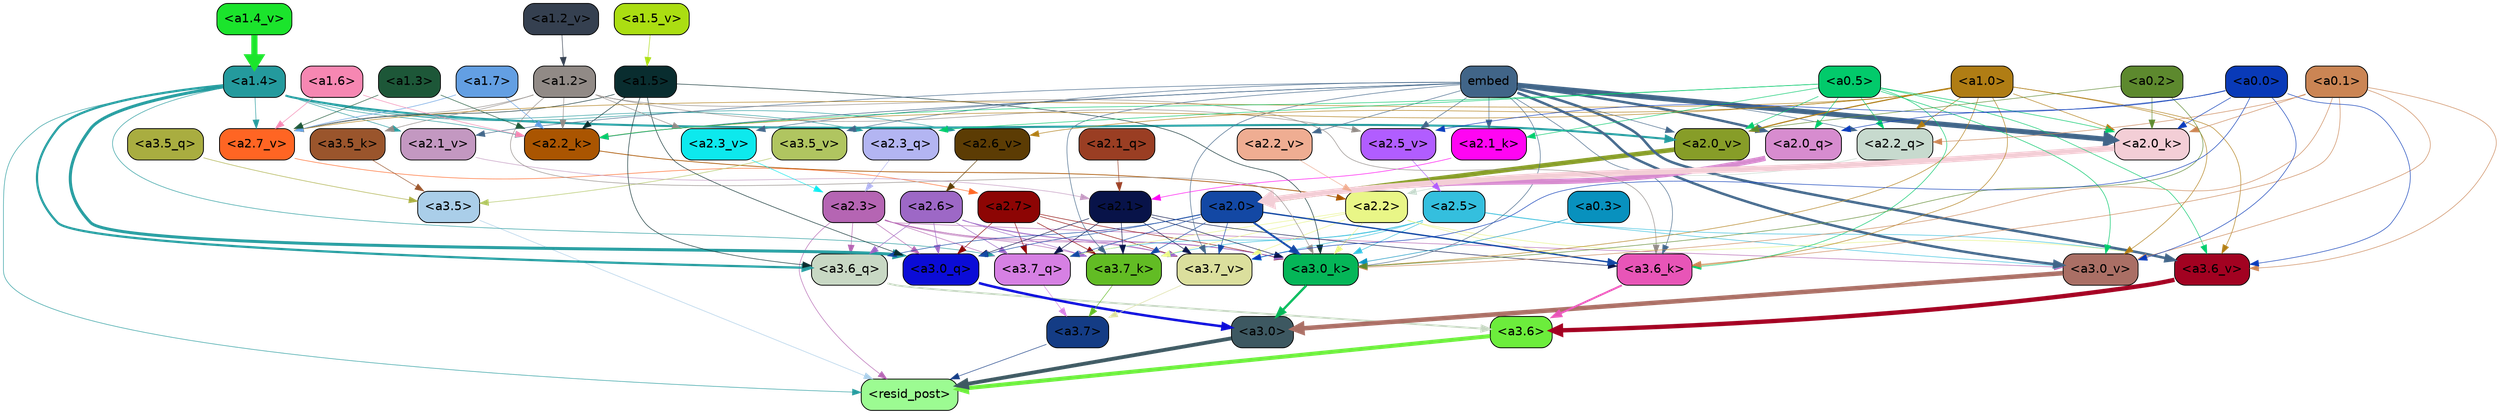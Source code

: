 strict digraph "" {
	graph [bgcolor=transparent,
		layout=dot,
		overlap=false,
		splines=true
	];
	"<a3.7>"	[color=black,
		fillcolor="#143c85",
		fontname=Helvetica,
		shape=box,
		style="filled, rounded"];
	"<resid_post>"	[color=black,
		fillcolor="#9cfb92",
		fontname=Helvetica,
		shape=box,
		style="filled, rounded"];
	"<a3.7>" -> "<resid_post>"	[color="#143c85",
		penwidth=0.6];
	"<a3.6>"	[color=black,
		fillcolor="#6ced3c",
		fontname=Helvetica,
		shape=box,
		style="filled, rounded"];
	"<a3.6>" -> "<resid_post>"	[color="#6ced3c",
		penwidth=4.648244500160217];
	"<a3.5>"	[color=black,
		fillcolor="#aacee9",
		fontname=Helvetica,
		shape=box,
		style="filled, rounded"];
	"<a3.5>" -> "<resid_post>"	[color="#aacee9",
		penwidth=0.6];
	"<a3.0>"	[color=black,
		fillcolor="#3d5861",
		fontname=Helvetica,
		shape=box,
		style="filled, rounded"];
	"<a3.0>" -> "<resid_post>"	[color="#3d5861",
		penwidth=4.3288813829422];
	"<a2.3>"	[color=black,
		fillcolor="#b565b3",
		fontname=Helvetica,
		shape=box,
		style="filled, rounded"];
	"<a2.3>" -> "<resid_post>"	[color="#b565b3",
		penwidth=0.6];
	"<a3.7_q>"	[color=black,
		fillcolor="#d680e3",
		fontname=Helvetica,
		shape=box,
		style="filled, rounded"];
	"<a2.3>" -> "<a3.7_q>"	[color="#b565b3",
		penwidth=0.6];
	"<a3.6_q>"	[color=black,
		fillcolor="#c8d8c4",
		fontname=Helvetica,
		shape=box,
		style="filled, rounded"];
	"<a2.3>" -> "<a3.6_q>"	[color="#b565b3",
		penwidth=0.6];
	"<a3.0_q>"	[color=black,
		fillcolor="#0b0cd7",
		fontname=Helvetica,
		shape=box,
		style="filled, rounded"];
	"<a2.3>" -> "<a3.0_q>"	[color="#b565b3",
		penwidth=0.6];
	"<a3.7_k>"	[color=black,
		fillcolor="#62bc24",
		fontname=Helvetica,
		shape=box,
		style="filled, rounded"];
	"<a2.3>" -> "<a3.7_k>"	[color="#b565b3",
		penwidth=0.6];
	"<a3.0_k>"	[color=black,
		fillcolor="#05b658",
		fontname=Helvetica,
		shape=box,
		style="filled, rounded"];
	"<a2.3>" -> "<a3.0_k>"	[color="#b565b3",
		penwidth=0.6];
	"<a3.7_v>"	[color=black,
		fillcolor="#dbdf9d",
		fontname=Helvetica,
		shape=box,
		style="filled, rounded"];
	"<a2.3>" -> "<a3.7_v>"	[color="#b565b3",
		penwidth=0.6];
	"<a3.0_v>"	[color=black,
		fillcolor="#aa6f65",
		fontname=Helvetica,
		shape=box,
		style="filled, rounded"];
	"<a2.3>" -> "<a3.0_v>"	[color="#b565b3",
		penwidth=0.6];
	"<a1.4>"	[color=black,
		fillcolor="#249a9d",
		fontname=Helvetica,
		shape=box,
		style="filled, rounded"];
	"<a1.4>" -> "<resid_post>"	[color="#249a9d",
		penwidth=0.6];
	"<a1.4>" -> "<a3.7_q>"	[color="#249a9d",
		penwidth=0.6];
	"<a1.4>" -> "<a3.6_q>"	[color="#249a9d",
		penwidth=2.5397292599081993];
	"<a1.4>" -> "<a3.0_q>"	[color="#249a9d",
		penwidth=3.3985572457313538];
	"<a2.3_q>"	[color=black,
		fillcolor="#b3b5f2",
		fontname=Helvetica,
		shape=box,
		style="filled, rounded"];
	"<a1.4>" -> "<a2.3_q>"	[color="#249a9d",
		penwidth=0.6];
	"<a2.2_k>"	[color=black,
		fillcolor="#aa5501",
		fontname=Helvetica,
		shape=box,
		style="filled, rounded"];
	"<a1.4>" -> "<a2.2_k>"	[color="#249a9d",
		penwidth=0.6];
	"<a2.7_v>"	[color=black,
		fillcolor="#ff6523",
		fontname=Helvetica,
		shape=box,
		style="filled, rounded"];
	"<a1.4>" -> "<a2.7_v>"	[color="#249a9d",
		penwidth=0.6];
	"<a2.6_v>"	[color=black,
		fillcolor="#5c3c04",
		fontname=Helvetica,
		shape=box,
		style="filled, rounded"];
	"<a1.4>" -> "<a2.6_v>"	[color="#249a9d",
		penwidth=0.6];
	"<a2.1_v>"	[color=black,
		fillcolor="#c398c1",
		fontname=Helvetica,
		shape=box,
		style="filled, rounded"];
	"<a1.4>" -> "<a2.1_v>"	[color="#249a9d",
		penwidth=0.6];
	"<a2.0_v>"	[color=black,
		fillcolor="#879d28",
		fontname=Helvetica,
		shape=box,
		style="filled, rounded"];
	"<a1.4>" -> "<a2.0_v>"	[color="#249a9d",
		penwidth=2.3308929204940796];
	"<a3.7_q>" -> "<a3.7>"	[color="#d680e3",
		penwidth=0.6];
	"<a3.6_q>" -> "<a3.6>"	[color="#c8d8c4",
		penwidth=2.03758105635643];
	"<a3.5_q>"	[color=black,
		fillcolor="#a9ad40",
		fontname=Helvetica,
		shape=box,
		style="filled, rounded"];
	"<a3.5_q>" -> "<a3.5>"	[color="#a9ad40",
		penwidth=0.6];
	"<a3.0_q>" -> "<a3.0>"	[color="#0b0cd7",
		penwidth=2.8638100624084473];
	"<a3.7_k>" -> "<a3.7>"	[color="#62bc24",
		penwidth=0.6];
	"<a3.6_k>"	[color=black,
		fillcolor="#e855b7",
		fontname=Helvetica,
		shape=box,
		style="filled, rounded"];
	"<a3.6_k>" -> "<a3.6>"	[color="#e855b7",
		penwidth=2.174198240041733];
	"<a3.5_k>"	[color=black,
		fillcolor="#9a552c",
		fontname=Helvetica,
		shape=box,
		style="filled, rounded"];
	"<a3.5_k>" -> "<a3.5>"	[color="#9a552c",
		penwidth=0.6];
	"<a3.0_k>" -> "<a3.0>"	[color="#05b658",
		penwidth=2.6274144649505615];
	"<a3.7_v>" -> "<a3.7>"	[color="#dbdf9d",
		penwidth=0.6];
	"<a3.6_v>"	[color=black,
		fillcolor="#a20221",
		fontname=Helvetica,
		shape=box,
		style="filled, rounded"];
	"<a3.6_v>" -> "<a3.6>"	[color="#a20221",
		penwidth=5.002329230308533];
	"<a3.5_v>"	[color=black,
		fillcolor="#b0c560",
		fontname=Helvetica,
		shape=box,
		style="filled, rounded"];
	"<a3.5_v>" -> "<a3.5>"	[color="#b0c560",
		penwidth=0.6];
	"<a3.0_v>" -> "<a3.0>"	[color="#aa6f65",
		penwidth=5.188832879066467];
	"<a2.7>"	[color=black,
		fillcolor="#8d0504",
		fontname=Helvetica,
		shape=box,
		style="filled, rounded"];
	"<a2.7>" -> "<a3.7_q>"	[color="#8d0504",
		penwidth=0.6];
	"<a2.7>" -> "<a3.0_q>"	[color="#8d0504",
		penwidth=0.6];
	"<a2.7>" -> "<a3.7_k>"	[color="#8d0504",
		penwidth=0.6];
	"<a2.7>" -> "<a3.0_k>"	[color="#8d0504",
		penwidth=0.6];
	"<a2.7>" -> "<a3.7_v>"	[color="#8d0504",
		penwidth=0.6];
	"<a2.6>"	[color=black,
		fillcolor="#9d68c6",
		fontname=Helvetica,
		shape=box,
		style="filled, rounded"];
	"<a2.6>" -> "<a3.7_q>"	[color="#9d68c6",
		penwidth=0.6];
	"<a2.6>" -> "<a3.6_q>"	[color="#9d68c6",
		penwidth=0.6];
	"<a2.6>" -> "<a3.0_q>"	[color="#9d68c6",
		penwidth=0.6];
	"<a2.6>" -> "<a3.7_k>"	[color="#9d68c6",
		penwidth=0.6];
	"<a2.6>" -> "<a3.0_k>"	[color="#9d68c6",
		penwidth=0.6];
	"<a2.6>" -> "<a3.7_v>"	[color="#9d68c6",
		penwidth=0.6];
	"<a2.5>"	[color=black,
		fillcolor="#34bfde",
		fontname=Helvetica,
		shape=box,
		style="filled, rounded"];
	"<a2.5>" -> "<a3.7_q>"	[color="#34bfde",
		penwidth=0.6];
	"<a2.5>" -> "<a3.7_k>"	[color="#34bfde",
		penwidth=0.6];
	"<a2.5>" -> "<a3.0_k>"	[color="#34bfde",
		penwidth=0.6];
	"<a2.5>" -> "<a3.7_v>"	[color="#34bfde",
		penwidth=0.6];
	"<a2.5>" -> "<a3.6_v>"	[color="#34bfde",
		penwidth=0.6];
	"<a2.5>" -> "<a3.0_v>"	[color="#34bfde",
		penwidth=0.6];
	"<a2.2>"	[color=black,
		fillcolor="#e9f687",
		fontname=Helvetica,
		shape=box,
		style="filled, rounded"];
	"<a2.2>" -> "<a3.7_q>"	[color="#e9f687",
		penwidth=0.6];
	"<a2.2>" -> "<a3.7_k>"	[color="#e9f687",
		penwidth=0.6];
	"<a2.2>" -> "<a3.6_k>"	[color="#e9f687",
		penwidth=0.6];
	"<a2.2>" -> "<a3.0_k>"	[color="#e9f687",
		penwidth=0.6];
	"<a2.2>" -> "<a3.7_v>"	[color="#e9f687",
		penwidth=0.6];
	"<a2.2>" -> "<a3.6_v>"	[color="#e9f687",
		penwidth=0.6];
	"<a2.1>"	[color=black,
		fillcolor="#081349",
		fontname=Helvetica,
		shape=box,
		style="filled, rounded"];
	"<a2.1>" -> "<a3.7_q>"	[color="#081349",
		penwidth=0.6];
	"<a2.1>" -> "<a3.0_q>"	[color="#081349",
		penwidth=0.6];
	"<a2.1>" -> "<a3.7_k>"	[color="#081349",
		penwidth=0.6];
	"<a2.1>" -> "<a3.6_k>"	[color="#081349",
		penwidth=0.6];
	"<a2.1>" -> "<a3.0_k>"	[color="#081349",
		penwidth=0.6];
	"<a2.1>" -> "<a3.7_v>"	[color="#081349",
		penwidth=0.6];
	"<a2.0>"	[color=black,
		fillcolor="#1348a4",
		fontname=Helvetica,
		shape=box,
		style="filled, rounded"];
	"<a2.0>" -> "<a3.7_q>"	[color="#1348a4",
		penwidth=0.6];
	"<a2.0>" -> "<a3.6_q>"	[color="#1348a4",
		penwidth=0.6];
	"<a2.0>" -> "<a3.0_q>"	[color="#1348a4",
		penwidth=0.6];
	"<a2.0>" -> "<a3.7_k>"	[color="#1348a4",
		penwidth=0.6];
	"<a2.0>" -> "<a3.6_k>"	[color="#1348a4",
		penwidth=1.5717863738536835];
	"<a2.0>" -> "<a3.0_k>"	[color="#1348a4",
		penwidth=2.205150544643402];
	"<a2.0>" -> "<a3.7_v>"	[color="#1348a4",
		penwidth=0.6];
	"<a1.5>"	[color=black,
		fillcolor="#092d2f",
		fontname=Helvetica,
		shape=box,
		style="filled, rounded"];
	"<a1.5>" -> "<a3.6_q>"	[color="#092d2f",
		penwidth=0.6];
	"<a1.5>" -> "<a3.0_q>"	[color="#092d2f",
		penwidth=0.6];
	"<a1.5>" -> "<a3.0_k>"	[color="#092d2f",
		penwidth=0.6];
	"<a1.5>" -> "<a2.2_k>"	[color="#092d2f",
		penwidth=0.6];
	"<a1.5>" -> "<a2.7_v>"	[color="#092d2f",
		penwidth=0.6];
	embed	[color=black,
		fillcolor="#416588",
		fontname=Helvetica,
		shape=box,
		style="filled, rounded"];
	embed -> "<a3.7_k>"	[color="#416588",
		penwidth=0.6];
	embed -> "<a3.6_k>"	[color="#416588",
		penwidth=0.6];
	embed -> "<a3.0_k>"	[color="#416588",
		penwidth=0.6];
	embed -> "<a3.7_v>"	[color="#416588",
		penwidth=0.6];
	embed -> "<a3.6_v>"	[color="#416588",
		penwidth=2.882729172706604];
	embed -> "<a3.5_v>"	[color="#416588",
		penwidth=0.6];
	embed -> "<a3.0_v>"	[color="#416588",
		penwidth=2.812090039253235];
	"<a2.2_q>"	[color=black,
		fillcolor="#c7dace",
		fontname=Helvetica,
		shape=box,
		style="filled, rounded"];
	embed -> "<a2.2_q>"	[color="#416588",
		penwidth=0.6];
	"<a2.0_q>"	[color=black,
		fillcolor="#d78ccf",
		fontname=Helvetica,
		shape=box,
		style="filled, rounded"];
	embed -> "<a2.0_q>"	[color="#416588",
		penwidth=2.773140072822571];
	embed -> "<a2.2_k>"	[color="#416588",
		penwidth=0.6694881916046143];
	"<a2.1_k>"	[color=black,
		fillcolor="#ff05f2",
		fontname=Helvetica,
		shape=box,
		style="filled, rounded"];
	embed -> "<a2.1_k>"	[color="#416588",
		penwidth=0.6];
	"<a2.0_k>"	[color=black,
		fillcolor="#f3ced6",
		fontname=Helvetica,
		shape=box,
		style="filled, rounded"];
	embed -> "<a2.0_k>"	[color="#416588",
		penwidth=5.809704422950745];
	"<a2.5_v>"	[color=black,
		fillcolor="#b15dff",
		fontname=Helvetica,
		shape=box,
		style="filled, rounded"];
	embed -> "<a2.5_v>"	[color="#416588",
		penwidth=0.6];
	"<a2.3_v>"	[color=black,
		fillcolor="#0de9ed",
		fontname=Helvetica,
		shape=box,
		style="filled, rounded"];
	embed -> "<a2.3_v>"	[color="#416588",
		penwidth=0.6];
	"<a2.2_v>"	[color=black,
		fillcolor="#efad92",
		fontname=Helvetica,
		shape=box,
		style="filled, rounded"];
	embed -> "<a2.2_v>"	[color="#416588",
		penwidth=0.6];
	embed -> "<a2.1_v>"	[color="#416588",
		penwidth=0.6];
	embed -> "<a2.0_v>"	[color="#416588",
		penwidth=0.6];
	"<a1.2>"	[color=black,
		fillcolor="#918a86",
		fontname=Helvetica,
		shape=box,
		style="filled, rounded"];
	"<a1.2>" -> "<a3.6_k>"	[color="#918a86",
		penwidth=0.6];
	"<a1.2>" -> "<a3.5_k>"	[color="#918a86",
		penwidth=0.6];
	"<a1.2>" -> "<a3.0_k>"	[color="#918a86",
		penwidth=0.6];
	"<a1.2>" -> "<a2.2_k>"	[color="#918a86",
		penwidth=0.6];
	"<a1.2>" -> "<a2.7_v>"	[color="#918a86",
		penwidth=0.6];
	"<a1.2>" -> "<a2.5_v>"	[color="#918a86",
		penwidth=0.6];
	"<a1.2>" -> "<a2.3_v>"	[color="#918a86",
		penwidth=0.6];
	"<a1.0>"	[color=black,
		fillcolor="#b07d14",
		fontname=Helvetica,
		shape=box,
		style="filled, rounded"];
	"<a1.0>" -> "<a3.6_k>"	[color="#b07d14",
		penwidth=0.6];
	"<a1.0>" -> "<a3.0_k>"	[color="#b07d14",
		penwidth=0.6];
	"<a1.0>" -> "<a3.6_v>"	[color="#b07d14",
		penwidth=0.6];
	"<a1.0>" -> "<a3.0_v>"	[color="#b07d14",
		penwidth=0.6];
	"<a1.0>" -> "<a2.2_q>"	[color="#b07d14",
		penwidth=0.6];
	"<a1.0>" -> "<a2.2_k>"	[color="#b07d14",
		penwidth=0.6];
	"<a1.0>" -> "<a2.0_k>"	[color="#b07d14",
		penwidth=0.6];
	"<a1.0>" -> "<a2.7_v>"	[color="#b07d14",
		penwidth=0.6];
	"<a1.0>" -> "<a2.6_v>"	[color="#b07d14",
		penwidth=0.6];
	"<a1.0>" -> "<a2.0_v>"	[color="#b07d14",
		penwidth=1.2632839679718018];
	"<a0.5>"	[color=black,
		fillcolor="#02ca6b",
		fontname=Helvetica,
		shape=box,
		style="filled, rounded"];
	"<a0.5>" -> "<a3.6_k>"	[color="#02ca6b",
		penwidth=0.6];
	"<a0.5>" -> "<a3.6_v>"	[color="#02ca6b",
		penwidth=0.6];
	"<a0.5>" -> "<a3.0_v>"	[color="#02ca6b",
		penwidth=0.6281400918960571];
	"<a0.5>" -> "<a2.3_q>"	[color="#02ca6b",
		penwidth=0.6];
	"<a0.5>" -> "<a2.2_q>"	[color="#02ca6b",
		penwidth=0.6];
	"<a0.5>" -> "<a2.0_q>"	[color="#02ca6b",
		penwidth=0.6];
	"<a0.5>" -> "<a2.2_k>"	[color="#02ca6b",
		penwidth=0.6];
	"<a0.5>" -> "<a2.1_k>"	[color="#02ca6b",
		penwidth=0.6];
	"<a0.5>" -> "<a2.0_k>"	[color="#02ca6b",
		penwidth=0.6196913719177246];
	"<a0.5>" -> "<a2.0_v>"	[color="#02ca6b",
		penwidth=0.6];
	"<a0.1>"	[color=black,
		fillcolor="#cb8554",
		fontname=Helvetica,
		shape=box,
		style="filled, rounded"];
	"<a0.1>" -> "<a3.6_k>"	[color="#cb8554",
		penwidth=0.6];
	"<a0.1>" -> "<a3.0_k>"	[color="#cb8554",
		penwidth=0.6];
	"<a0.1>" -> "<a3.6_v>"	[color="#cb8554",
		penwidth=0.6];
	"<a0.1>" -> "<a3.0_v>"	[color="#cb8554",
		penwidth=0.6];
	"<a0.1>" -> "<a2.2_q>"	[color="#cb8554",
		penwidth=0.6];
	"<a0.1>" -> "<a2.0_k>"	[color="#cb8554",
		penwidth=0.6];
	"<a0.3>"	[color=black,
		fillcolor="#0891be",
		fontname=Helvetica,
		shape=box,
		style="filled, rounded"];
	"<a0.3>" -> "<a3.0_k>"	[color="#0891be",
		penwidth=0.6];
	"<a0.2>"	[color=black,
		fillcolor="#5d892e",
		fontname=Helvetica,
		shape=box,
		style="filled, rounded"];
	"<a0.2>" -> "<a3.0_k>"	[color="#5d892e",
		penwidth=0.6];
	"<a0.2>" -> "<a2.0_k>"	[color="#5d892e",
		penwidth=0.6];
	"<a0.2>" -> "<a2.0_v>"	[color="#5d892e",
		penwidth=0.6];
	"<a0.0>"	[color=black,
		fillcolor="#093ab8",
		fontname=Helvetica,
		shape=box,
		style="filled, rounded"];
	"<a0.0>" -> "<a3.7_v>"	[color="#093ab8",
		penwidth=0.6];
	"<a0.0>" -> "<a3.6_v>"	[color="#093ab8",
		penwidth=0.6];
	"<a0.0>" -> "<a3.0_v>"	[color="#093ab8",
		penwidth=0.6];
	"<a0.0>" -> "<a2.0_q>"	[color="#093ab8",
		penwidth=0.6];
	"<a0.0>" -> "<a2.0_k>"	[color="#093ab8",
		penwidth=0.6];
	"<a0.0>" -> "<a2.5_v>"	[color="#093ab8",
		penwidth=0.6];
	"<a2.3_q>" -> "<a2.3>"	[color="#b3b5f2",
		penwidth=0.6];
	"<a2.2_q>" -> "<a2.2>"	[color="#c7dace",
		penwidth=0.6299107074737549];
	"<a2.1_q>"	[color=black,
		fillcolor="#9a3e23",
		fontname=Helvetica,
		shape=box,
		style="filled, rounded"];
	"<a2.1_q>" -> "<a2.1>"	[color="#9a3e23",
		penwidth=0.6];
	"<a2.0_q>" -> "<a2.0>"	[color="#d78ccf",
		penwidth=6.081655263900757];
	"<a2.2_k>" -> "<a2.2>"	[color="#aa5501",
		penwidth=0.8337457180023193];
	"<a2.1_k>" -> "<a2.1>"	[color="#ff05f2",
		penwidth=0.6];
	"<a2.0_k>" -> "<a2.0>"	[color="#f3ced6",
		penwidth=6.795950889587402];
	"<a2.7_v>" -> "<a2.7>"	[color="#ff6523",
		penwidth=0.6];
	"<a2.6_v>" -> "<a2.6>"	[color="#5c3c04",
		penwidth=0.6];
	"<a2.5_v>" -> "<a2.5>"	[color="#b15dff",
		penwidth=0.6];
	"<a2.3_v>" -> "<a2.3>"	[color="#0de9ed",
		penwidth=0.6];
	"<a2.2_v>" -> "<a2.2>"	[color="#efad92",
		penwidth=0.6];
	"<a2.1_v>" -> "<a2.1>"	[color="#c398c1",
		penwidth=0.6];
	"<a2.0_v>" -> "<a2.0>"	[color="#879d28",
		penwidth=5.211444020271301];
	"<a1.7>"	[color=black,
		fillcolor="#639fe3",
		fontname=Helvetica,
		shape=box,
		style="filled, rounded"];
	"<a1.7>" -> "<a2.2_k>"	[color="#639fe3",
		penwidth=0.6];
	"<a1.7>" -> "<a2.7_v>"	[color="#639fe3",
		penwidth=0.6];
	"<a1.6>"	[color=black,
		fillcolor="#f687b2",
		fontname=Helvetica,
		shape=box,
		style="filled, rounded"];
	"<a1.6>" -> "<a2.2_k>"	[color="#f687b2",
		penwidth=0.6];
	"<a1.6>" -> "<a2.7_v>"	[color="#f687b2",
		penwidth=0.6];
	"<a1.3>"	[color=black,
		fillcolor="#1d5738",
		fontname=Helvetica,
		shape=box,
		style="filled, rounded"];
	"<a1.3>" -> "<a2.2_k>"	[color="#1d5738",
		penwidth=0.6];
	"<a1.3>" -> "<a2.7_v>"	[color="#1d5738",
		penwidth=0.6];
	"<a1.5_v>"	[color=black,
		fillcolor="#abde12",
		fontname=Helvetica,
		shape=box,
		style="filled, rounded"];
	"<a1.5_v>" -> "<a1.5>"	[color="#abde12",
		penwidth=0.6];
	"<a1.4_v>"	[color=black,
		fillcolor="#1be42c",
		fontname=Helvetica,
		shape=box,
		style="filled, rounded"];
	"<a1.4_v>" -> "<a1.4>"	[color="#1be42c",
		penwidth=7.066803693771362];
	"<a1.2_v>"	[color=black,
		fillcolor="#354050",
		fontname=Helvetica,
		shape=box,
		style="filled, rounded"];
	"<a1.2_v>" -> "<a1.2>"	[color="#354050",
		penwidth=0.6];
}
